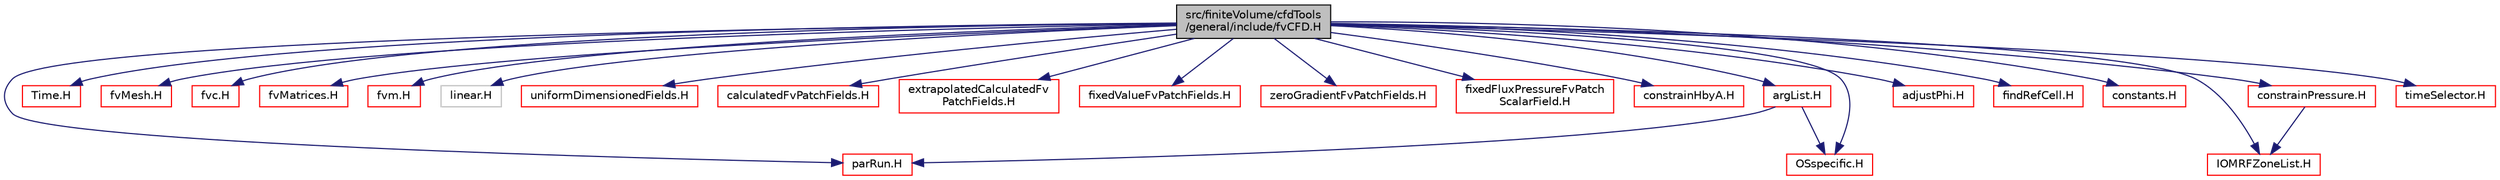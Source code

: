 digraph "src/finiteVolume/cfdTools/general/include/fvCFD.H"
{
  bgcolor="transparent";
  edge [fontname="Helvetica",fontsize="10",labelfontname="Helvetica",labelfontsize="10"];
  node [fontname="Helvetica",fontsize="10",shape=record];
  Node1 [label="src/finiteVolume/cfdTools\l/general/include/fvCFD.H",height=0.2,width=0.4,color="black", fillcolor="grey75", style="filled", fontcolor="black"];
  Node1 -> Node2 [color="midnightblue",fontsize="10",style="solid",fontname="Helvetica"];
  Node2 [label="parRun.H",height=0.2,width=0.4,color="red",URL="$a08273.html"];
  Node1 -> Node3 [color="midnightblue",fontsize="10",style="solid",fontname="Helvetica"];
  Node3 [label="Time.H",height=0.2,width=0.4,color="red",URL="$a07978.html"];
  Node1 -> Node4 [color="midnightblue",fontsize="10",style="solid",fontname="Helvetica"];
  Node4 [label="fvMesh.H",height=0.2,width=0.4,color="red",URL="$a05998.html"];
  Node1 -> Node5 [color="midnightblue",fontsize="10",style="solid",fontname="Helvetica"];
  Node5 [label="fvc.H",height=0.2,width=0.4,color="red",URL="$a05794.html"];
  Node1 -> Node6 [color="midnightblue",fontsize="10",style="solid",fontname="Helvetica"];
  Node6 [label="fvMatrices.H",height=0.2,width=0.4,color="red",URL="$a05911.html",tooltip="A special matrix type and solver, designed for finite volume solutions of scalar equations. "];
  Node1 -> Node7 [color="midnightblue",fontsize="10",style="solid",fontname="Helvetica"];
  Node7 [label="fvm.H",height=0.2,width=0.4,color="red",URL="$a05838.html"];
  Node1 -> Node8 [color="midnightblue",fontsize="10",style="solid",fontname="Helvetica"];
  Node8 [label="linear.H",height=0.2,width=0.4,color="grey75"];
  Node1 -> Node9 [color="midnightblue",fontsize="10",style="solid",fontname="Helvetica"];
  Node9 [label="uniformDimensionedFields.H",height=0.2,width=0.4,color="red",URL="$a08269.html"];
  Node1 -> Node10 [color="midnightblue",fontsize="10",style="solid",fontname="Helvetica"];
  Node10 [label="calculatedFvPatchFields.H",height=0.2,width=0.4,color="red",URL="$a05277.html"];
  Node1 -> Node11 [color="midnightblue",fontsize="10",style="solid",fontname="Helvetica"];
  Node11 [label="extrapolatedCalculatedFv\lPatchFields.H",height=0.2,width=0.4,color="red",URL="$a05292.html"];
  Node1 -> Node12 [color="midnightblue",fontsize="10",style="solid",fontname="Helvetica"];
  Node12 [label="fixedValueFvPatchFields.H",height=0.2,width=0.4,color="red",URL="$a05302.html"];
  Node1 -> Node13 [color="midnightblue",fontsize="10",style="solid",fontname="Helvetica"];
  Node13 [label="zeroGradientFvPatchFields.H",height=0.2,width=0.4,color="red",URL="$a05323.html"];
  Node1 -> Node14 [color="midnightblue",fontsize="10",style="solid",fontname="Helvetica"];
  Node14 [label="fixedFluxPressureFvPatch\lScalarField.H",height=0.2,width=0.4,color="red",URL="$a05430.html"];
  Node1 -> Node15 [color="midnightblue",fontsize="10",style="solid",fontname="Helvetica"];
  Node15 [label="constrainHbyA.H",height=0.2,width=0.4,color="red",URL="$a05158.html"];
  Node1 -> Node16 [color="midnightblue",fontsize="10",style="solid",fontname="Helvetica"];
  Node16 [label="constrainPressure.H",height=0.2,width=0.4,color="red",URL="$a05160.html"];
  Node16 -> Node17 [color="midnightblue",fontsize="10",style="solid",fontname="Helvetica"];
  Node17 [label="IOMRFZoneList.H",height=0.2,width=0.4,color="red",URL="$a05206.html"];
  Node1 -> Node18 [color="midnightblue",fontsize="10",style="solid",fontname="Helvetica"];
  Node18 [label="adjustPhi.H",height=0.2,width=0.4,color="red",URL="$a05154.html",tooltip="For cases which do no have a pressure boundary adjust the balance of fluxes to obey continuity..."];
  Node1 -> Node19 [color="midnightblue",fontsize="10",style="solid",fontname="Helvetica"];
  Node19 [label="findRefCell.H",height=0.2,width=0.4,color="red",URL="$a05165.html",tooltip="Find the reference cell nearest (in index) to the given cell but which is not on a cyclic..."];
  Node1 -> Node17 [color="midnightblue",fontsize="10",style="solid",fontname="Helvetica"];
  Node1 -> Node20 [color="midnightblue",fontsize="10",style="solid",fontname="Helvetica"];
  Node20 [label="constants.H",height=0.2,width=0.4,color="red",URL="$a08279.html"];
  Node1 -> Node21 [color="midnightblue",fontsize="10",style="solid",fontname="Helvetica"];
  Node21 [label="OSspecific.H",height=0.2,width=0.4,color="red",URL="$a08334.html",tooltip="Functions used by OpenFOAM that are specific to POSIX compliant operating systems and need to be repl..."];
  Node1 -> Node22 [color="midnightblue",fontsize="10",style="solid",fontname="Helvetica"];
  Node22 [label="argList.H",height=0.2,width=0.4,color="red",URL="$a08271.html"];
  Node22 -> Node2 [color="midnightblue",fontsize="10",style="solid",fontname="Helvetica"];
  Node22 -> Node21 [color="midnightblue",fontsize="10",style="solid",fontname="Helvetica"];
  Node1 -> Node23 [color="midnightblue",fontsize="10",style="solid",fontname="Helvetica"];
  Node23 [label="timeSelector.H",height=0.2,width=0.4,color="red",URL="$a07983.html"];
}

